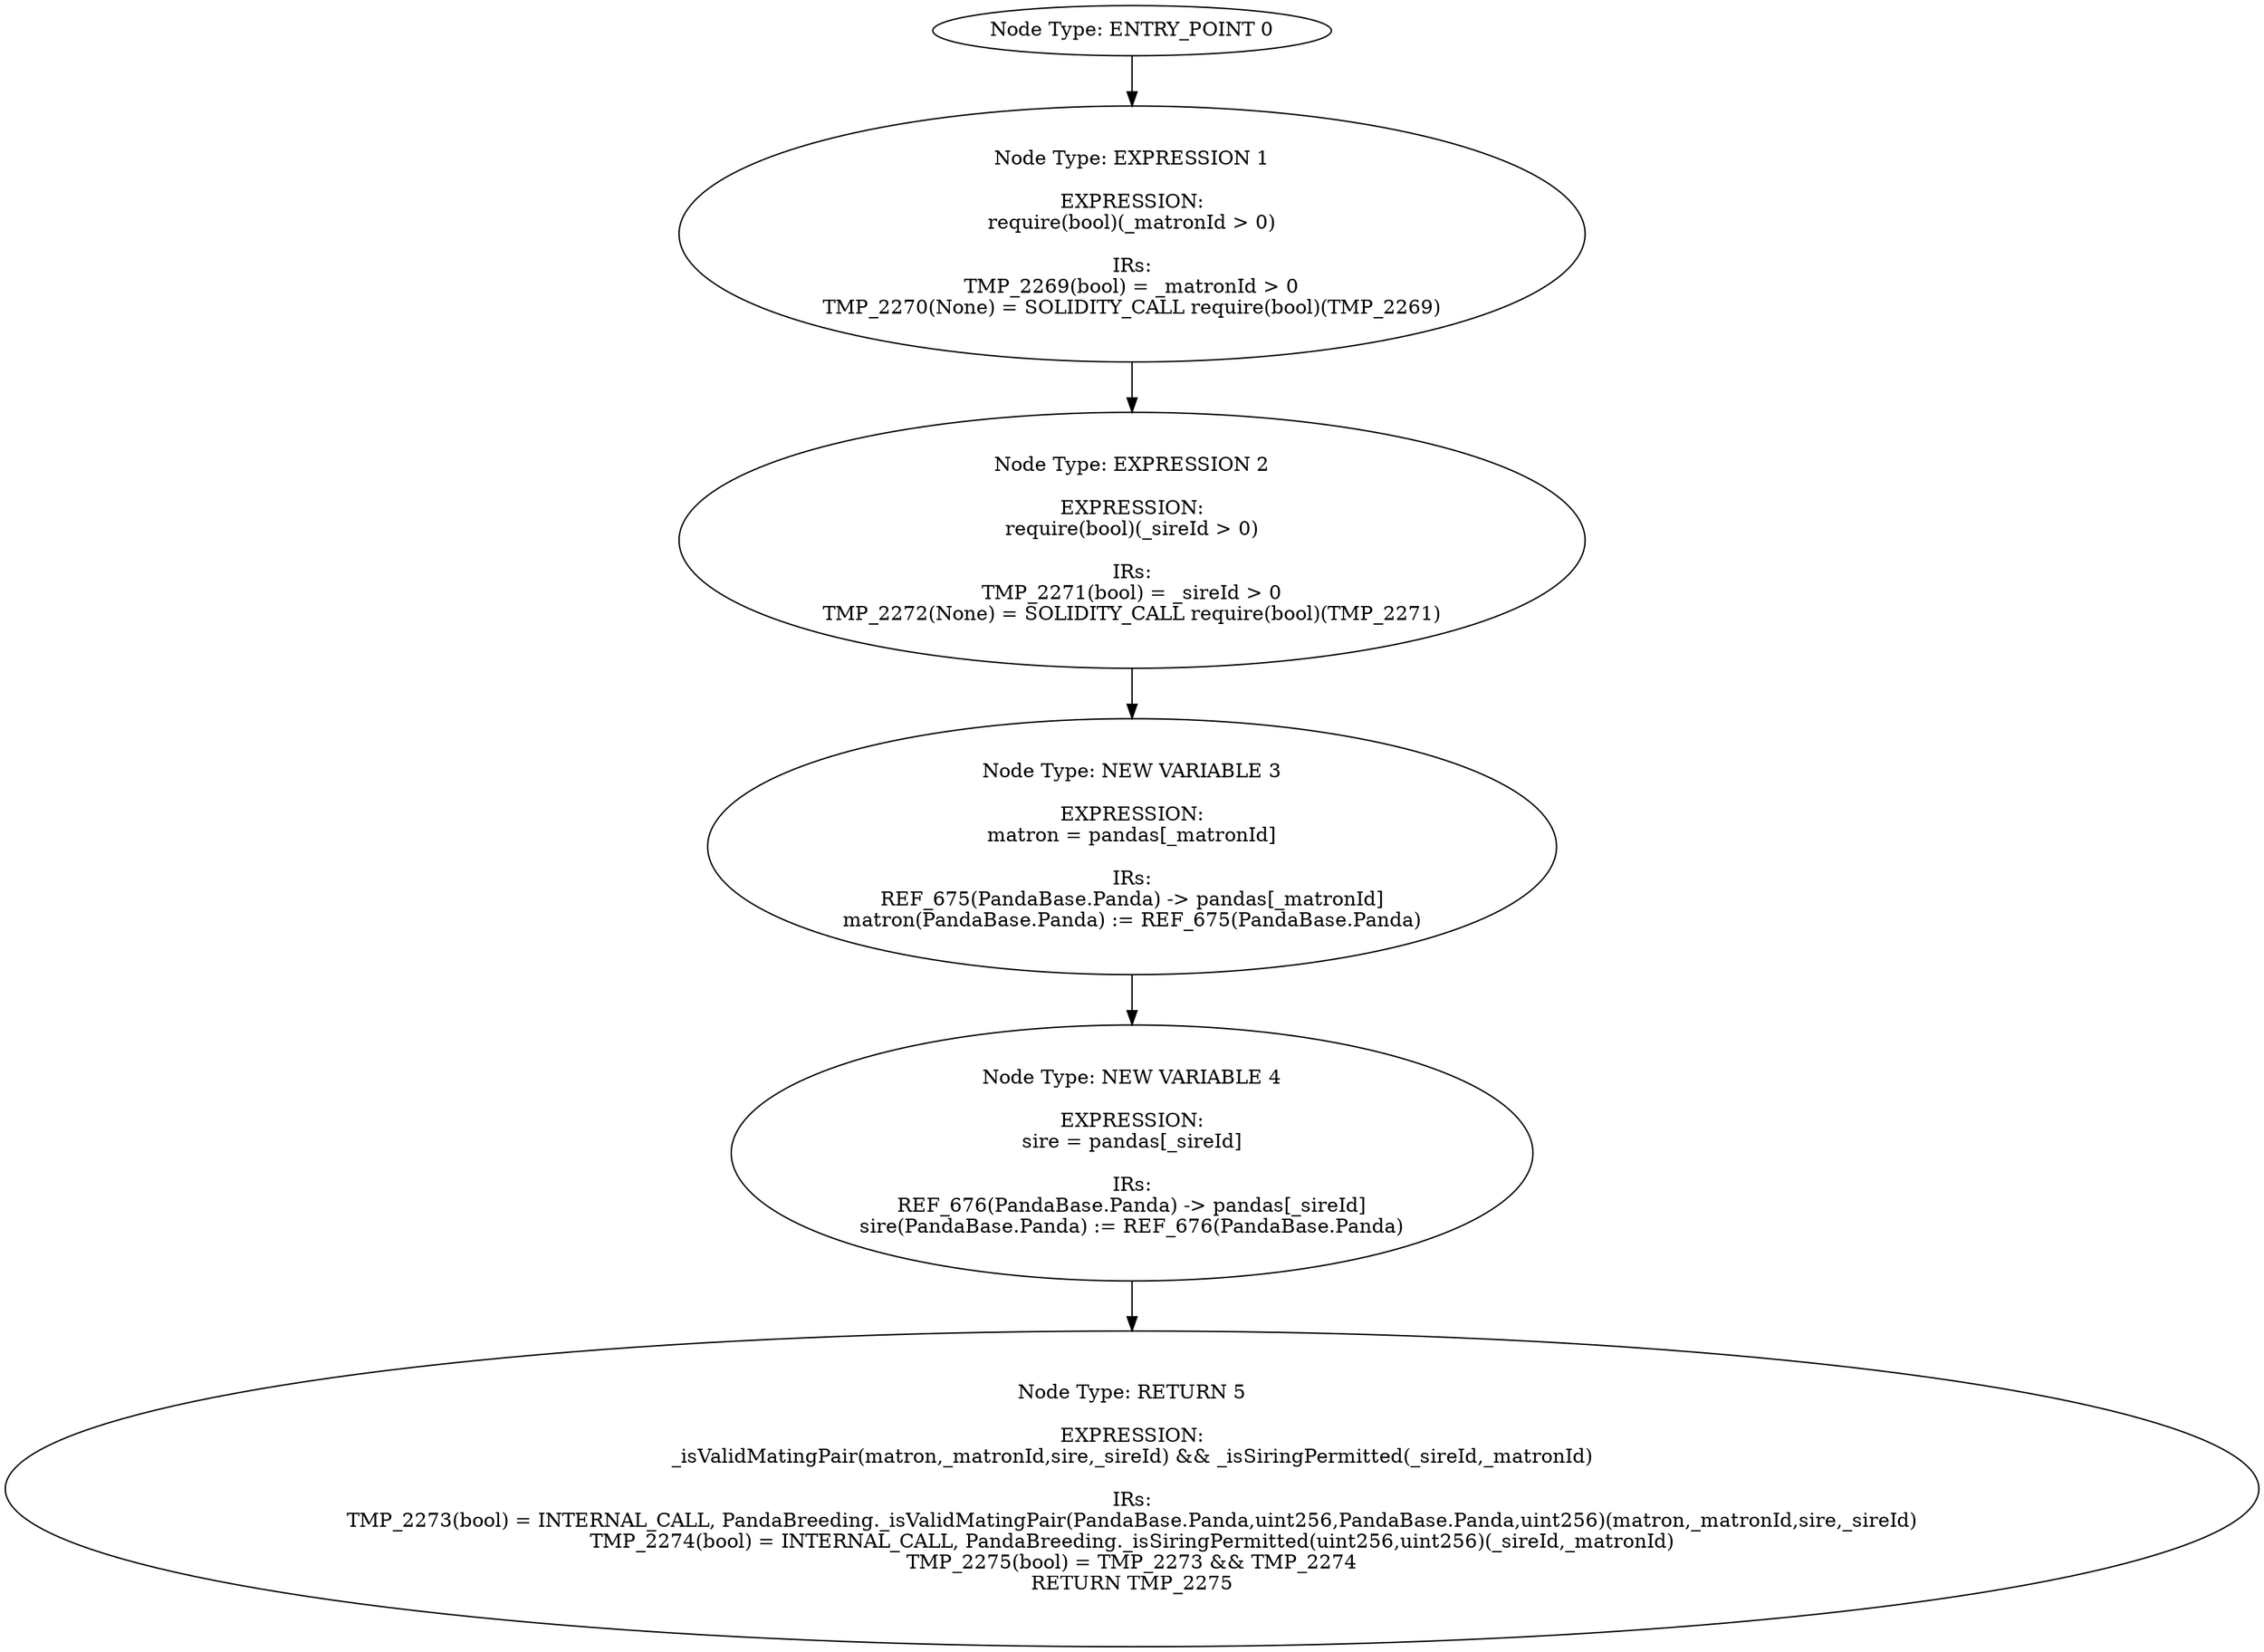 digraph{
0[label="Node Type: ENTRY_POINT 0
"];
0->1;
1[label="Node Type: EXPRESSION 1

EXPRESSION:
require(bool)(_matronId > 0)

IRs:
TMP_2269(bool) = _matronId > 0
TMP_2270(None) = SOLIDITY_CALL require(bool)(TMP_2269)"];
1->2;
2[label="Node Type: EXPRESSION 2

EXPRESSION:
require(bool)(_sireId > 0)

IRs:
TMP_2271(bool) = _sireId > 0
TMP_2272(None) = SOLIDITY_CALL require(bool)(TMP_2271)"];
2->3;
3[label="Node Type: NEW VARIABLE 3

EXPRESSION:
matron = pandas[_matronId]

IRs:
REF_675(PandaBase.Panda) -> pandas[_matronId]
matron(PandaBase.Panda) := REF_675(PandaBase.Panda)"];
3->4;
4[label="Node Type: NEW VARIABLE 4

EXPRESSION:
sire = pandas[_sireId]

IRs:
REF_676(PandaBase.Panda) -> pandas[_sireId]
sire(PandaBase.Panda) := REF_676(PandaBase.Panda)"];
4->5;
5[label="Node Type: RETURN 5

EXPRESSION:
_isValidMatingPair(matron,_matronId,sire,_sireId) && _isSiringPermitted(_sireId,_matronId)

IRs:
TMP_2273(bool) = INTERNAL_CALL, PandaBreeding._isValidMatingPair(PandaBase.Panda,uint256,PandaBase.Panda,uint256)(matron,_matronId,sire,_sireId)
TMP_2274(bool) = INTERNAL_CALL, PandaBreeding._isSiringPermitted(uint256,uint256)(_sireId,_matronId)
TMP_2275(bool) = TMP_2273 && TMP_2274
RETURN TMP_2275"];
}
